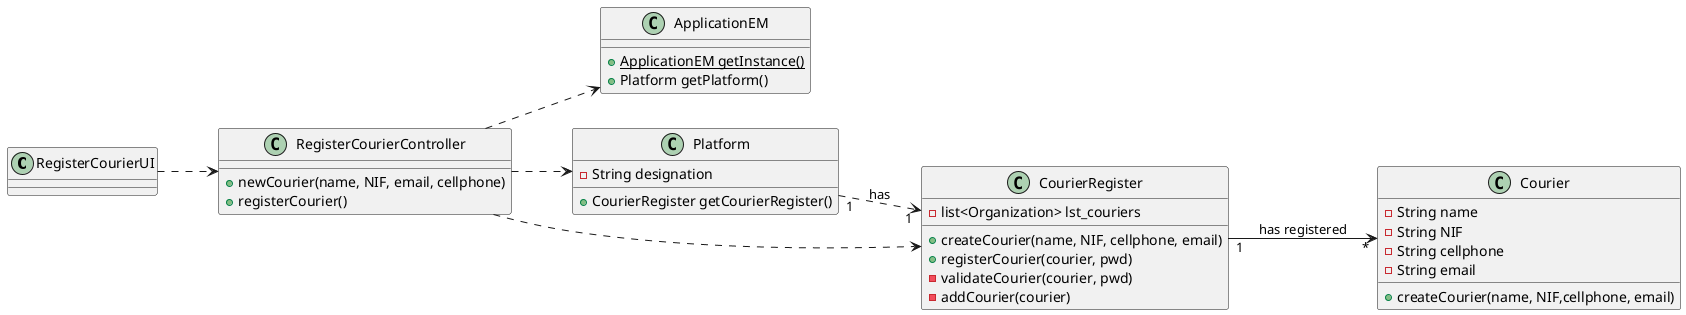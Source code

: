 @startuml

left to right direction

class RegisterCourierUI {
}

class RegisterCourierController {
    +newCourier(name, NIF, email, cellphone)
    +registerCourier()
}

class ApplicationEM {
+{static} ApplicationEM getInstance()
+Platform getPlatform()
}

class Platform {
  -String designation
 +CourierRegister getCourierRegister()
}

class Courier{
  -String name
  -String NIF
  -String cellphone
  -String email
  +createCourier(name, NIF,cellphone, email)
}


class CourierRegister {
    -list<Organization> lst_couriers
    +createCourier(name, NIF, cellphone, email)
    +registerCourier(courier, pwd)
    -validateCourier(courier, pwd)
    -addCourier(courier)
}


RegisterCourierUI ..> RegisterCourierController
RegisterCourierController ..> ApplicationEM
RegisterCourierController ..> Platform
RegisterCourierController ..> CourierRegister
CourierRegister "1" --> "*" Courier: has registered
Platform "1" ..> "1" CourierRegister: has

@enduml
